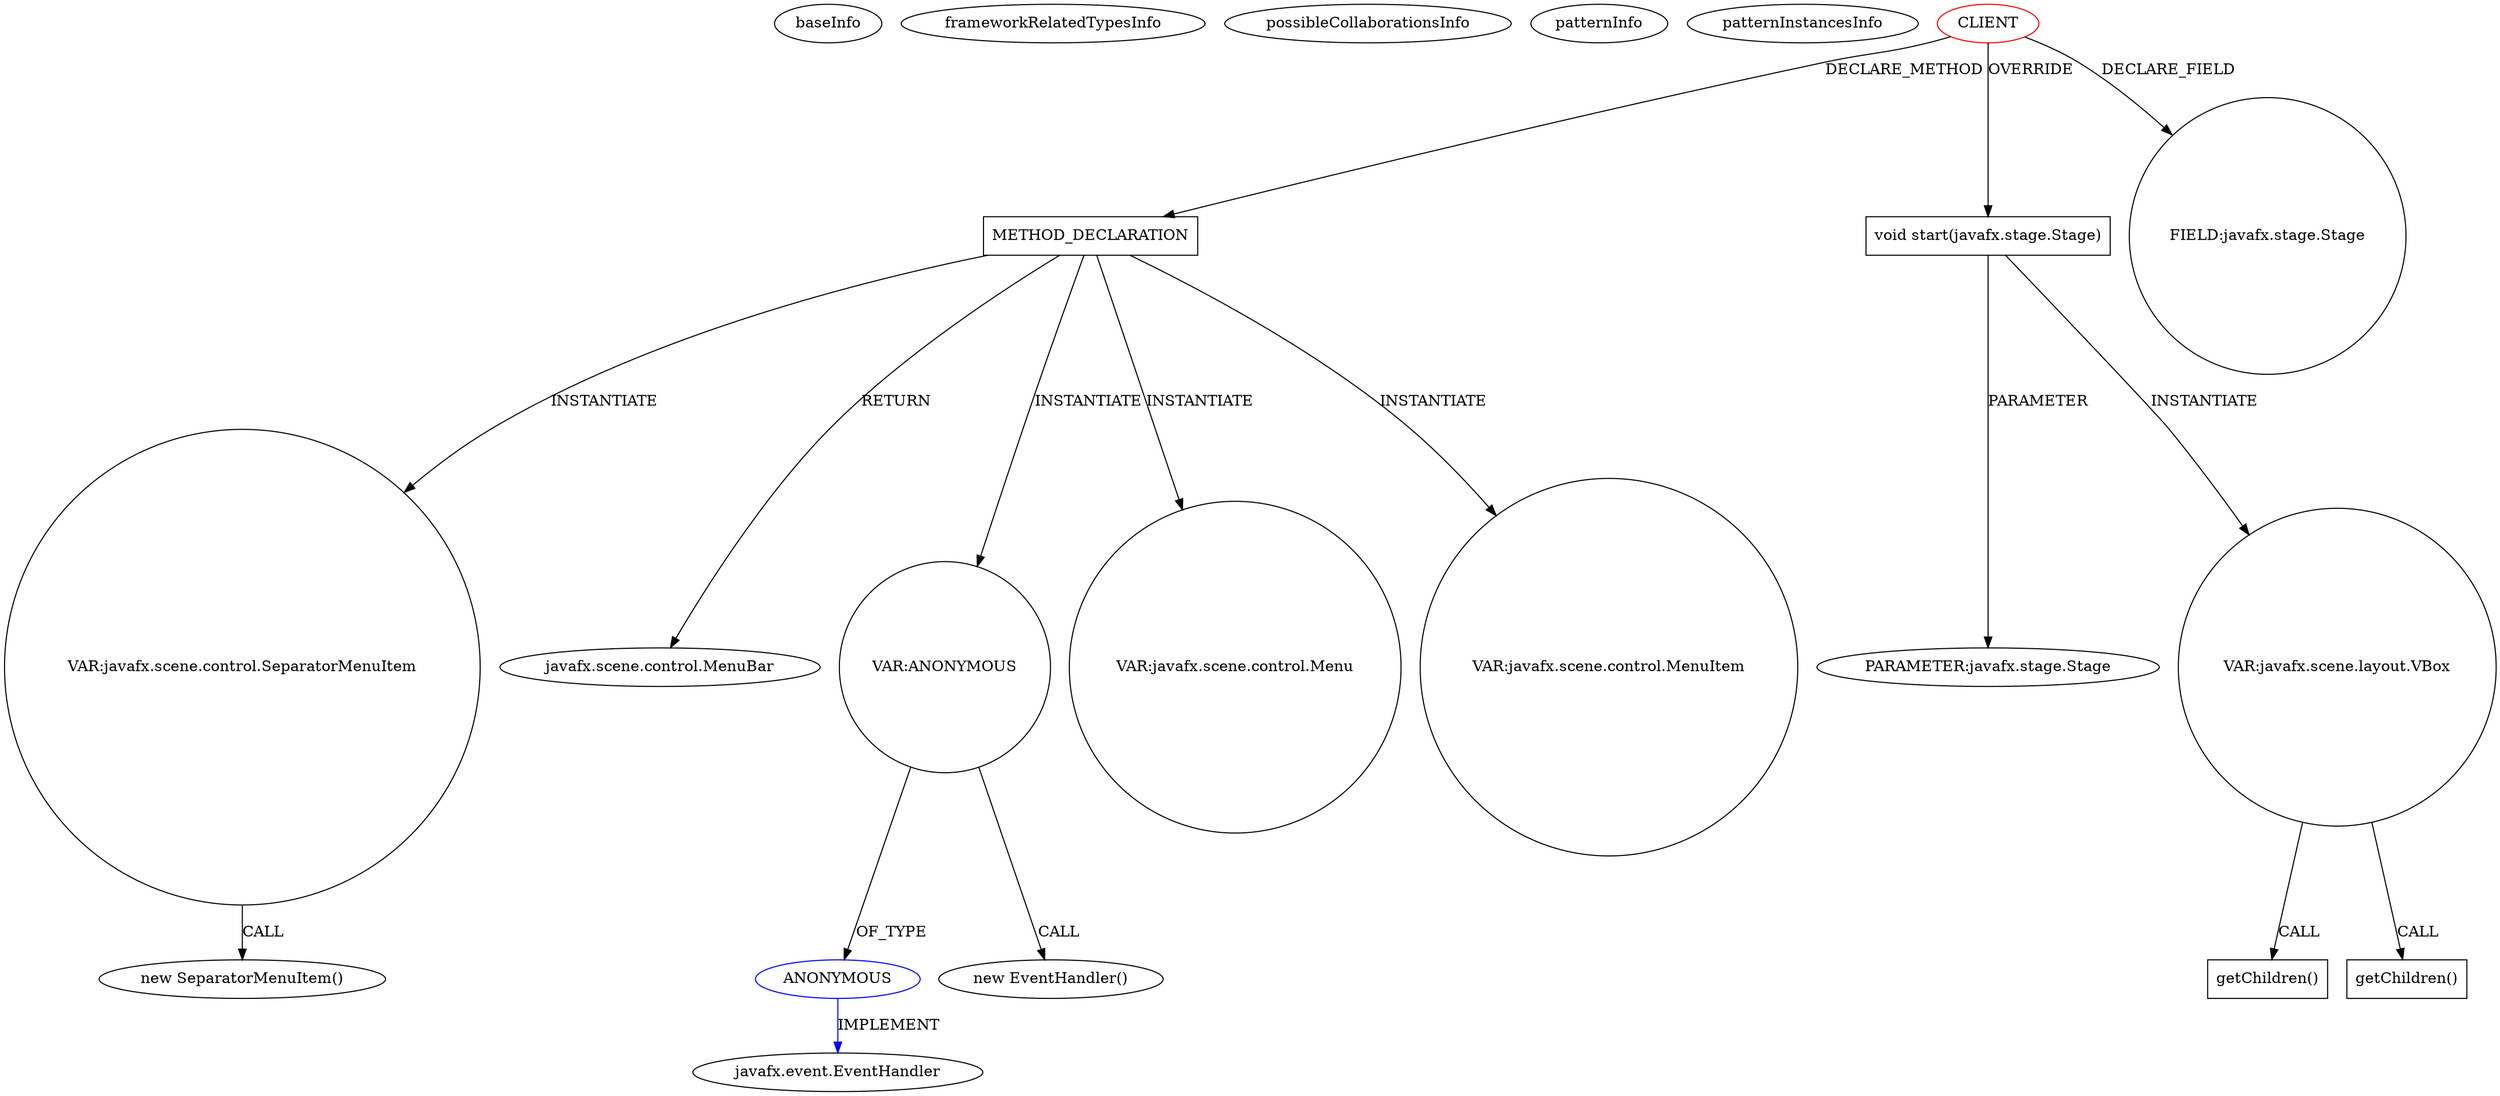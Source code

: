 digraph {
baseInfo[graphId=3384,category="pattern",isAnonymous=false,possibleRelation=false]
frameworkRelatedTypesInfo[]
possibleCollaborationsInfo[]
patternInfo[frequency=2.0,patternRootClient=0]
patternInstancesInfo[0="alexander-t-review_ui~/alexander-t-review_ui/review_ui-master/src/main/java/se/tarnowski/reviewui/Main.java~Main~1774",1="pedrodonte-genjeefx~/pedrodonte-genjeefx/genjeefx-master/GenJeeFx/src/main/java/generar/AplicacionPrincipal.java~AplicacionPrincipal~3838"]
141[label="new SeparatorMenuItem()",vertexType="CONSTRUCTOR_CALL",isFrameworkType=false]
142[label="VAR:javafx.scene.control.SeparatorMenuItem",vertexType="VARIABLE_EXPRESION",isFrameworkType=false,shape=circle]
62[label="METHOD_DECLARATION",vertexType="CLIENT_METHOD_DECLARATION",isFrameworkType=false,shape=box]
0[label="CLIENT",vertexType="ROOT_CLIENT_CLASS_DECLARATION",isFrameworkType=false,color=red]
20[label="void start(javafx.stage.Stage)",vertexType="OVERRIDING_METHOD_DECLARATION",isFrameworkType=false,shape=box]
21[label="PARAMETER:javafx.stage.Stage",vertexType="PARAMETER_DECLARATION",isFrameworkType=false]
63[label="javafx.scene.control.MenuBar",vertexType="FRAMEWORK_CLASS_TYPE",isFrameworkType=false]
32[label="VAR:javafx.scene.layout.VBox",vertexType="VARIABLE_EXPRESION",isFrameworkType=false,shape=circle]
35[label="getChildren()",vertexType="INSIDE_CALL",isFrameworkType=false,shape=box]
37[label="getChildren()",vertexType="INSIDE_CALL",isFrameworkType=false,shape=box]
107[label="VAR:ANONYMOUS",vertexType="VARIABLE_EXPRESION",isFrameworkType=false,shape=circle]
108[label="ANONYMOUS",vertexType="REFERENCE_ANONYMOUS_DECLARATION",isFrameworkType=false,color=blue]
106[label="new EventHandler()",vertexType="CONSTRUCTOR_CALL",isFrameworkType=false]
97[label="VAR:javafx.scene.control.Menu",vertexType="VARIABLE_EXPRESION",isFrameworkType=false,shape=circle]
3[label="javafx.event.EventHandler",vertexType="FRAMEWORK_INTERFACE_TYPE",isFrameworkType=false]
16[label="FIELD:javafx.stage.Stage",vertexType="FIELD_DECLARATION",isFrameworkType=false,shape=circle]
119[label="VAR:javafx.scene.control.MenuItem",vertexType="VARIABLE_EXPRESION",isFrameworkType=false,shape=circle]
0->62[label="DECLARE_METHOD"]
0->16[label="DECLARE_FIELD"]
32->37[label="CALL"]
0->20[label="OVERRIDE"]
142->141[label="CALL"]
62->97[label="INSTANTIATE"]
62->119[label="INSTANTIATE"]
107->106[label="CALL"]
108->3[label="IMPLEMENT",color=blue]
32->35[label="CALL"]
20->21[label="PARAMETER"]
107->108[label="OF_TYPE"]
62->107[label="INSTANTIATE"]
20->32[label="INSTANTIATE"]
62->142[label="INSTANTIATE"]
62->63[label="RETURN"]
}
